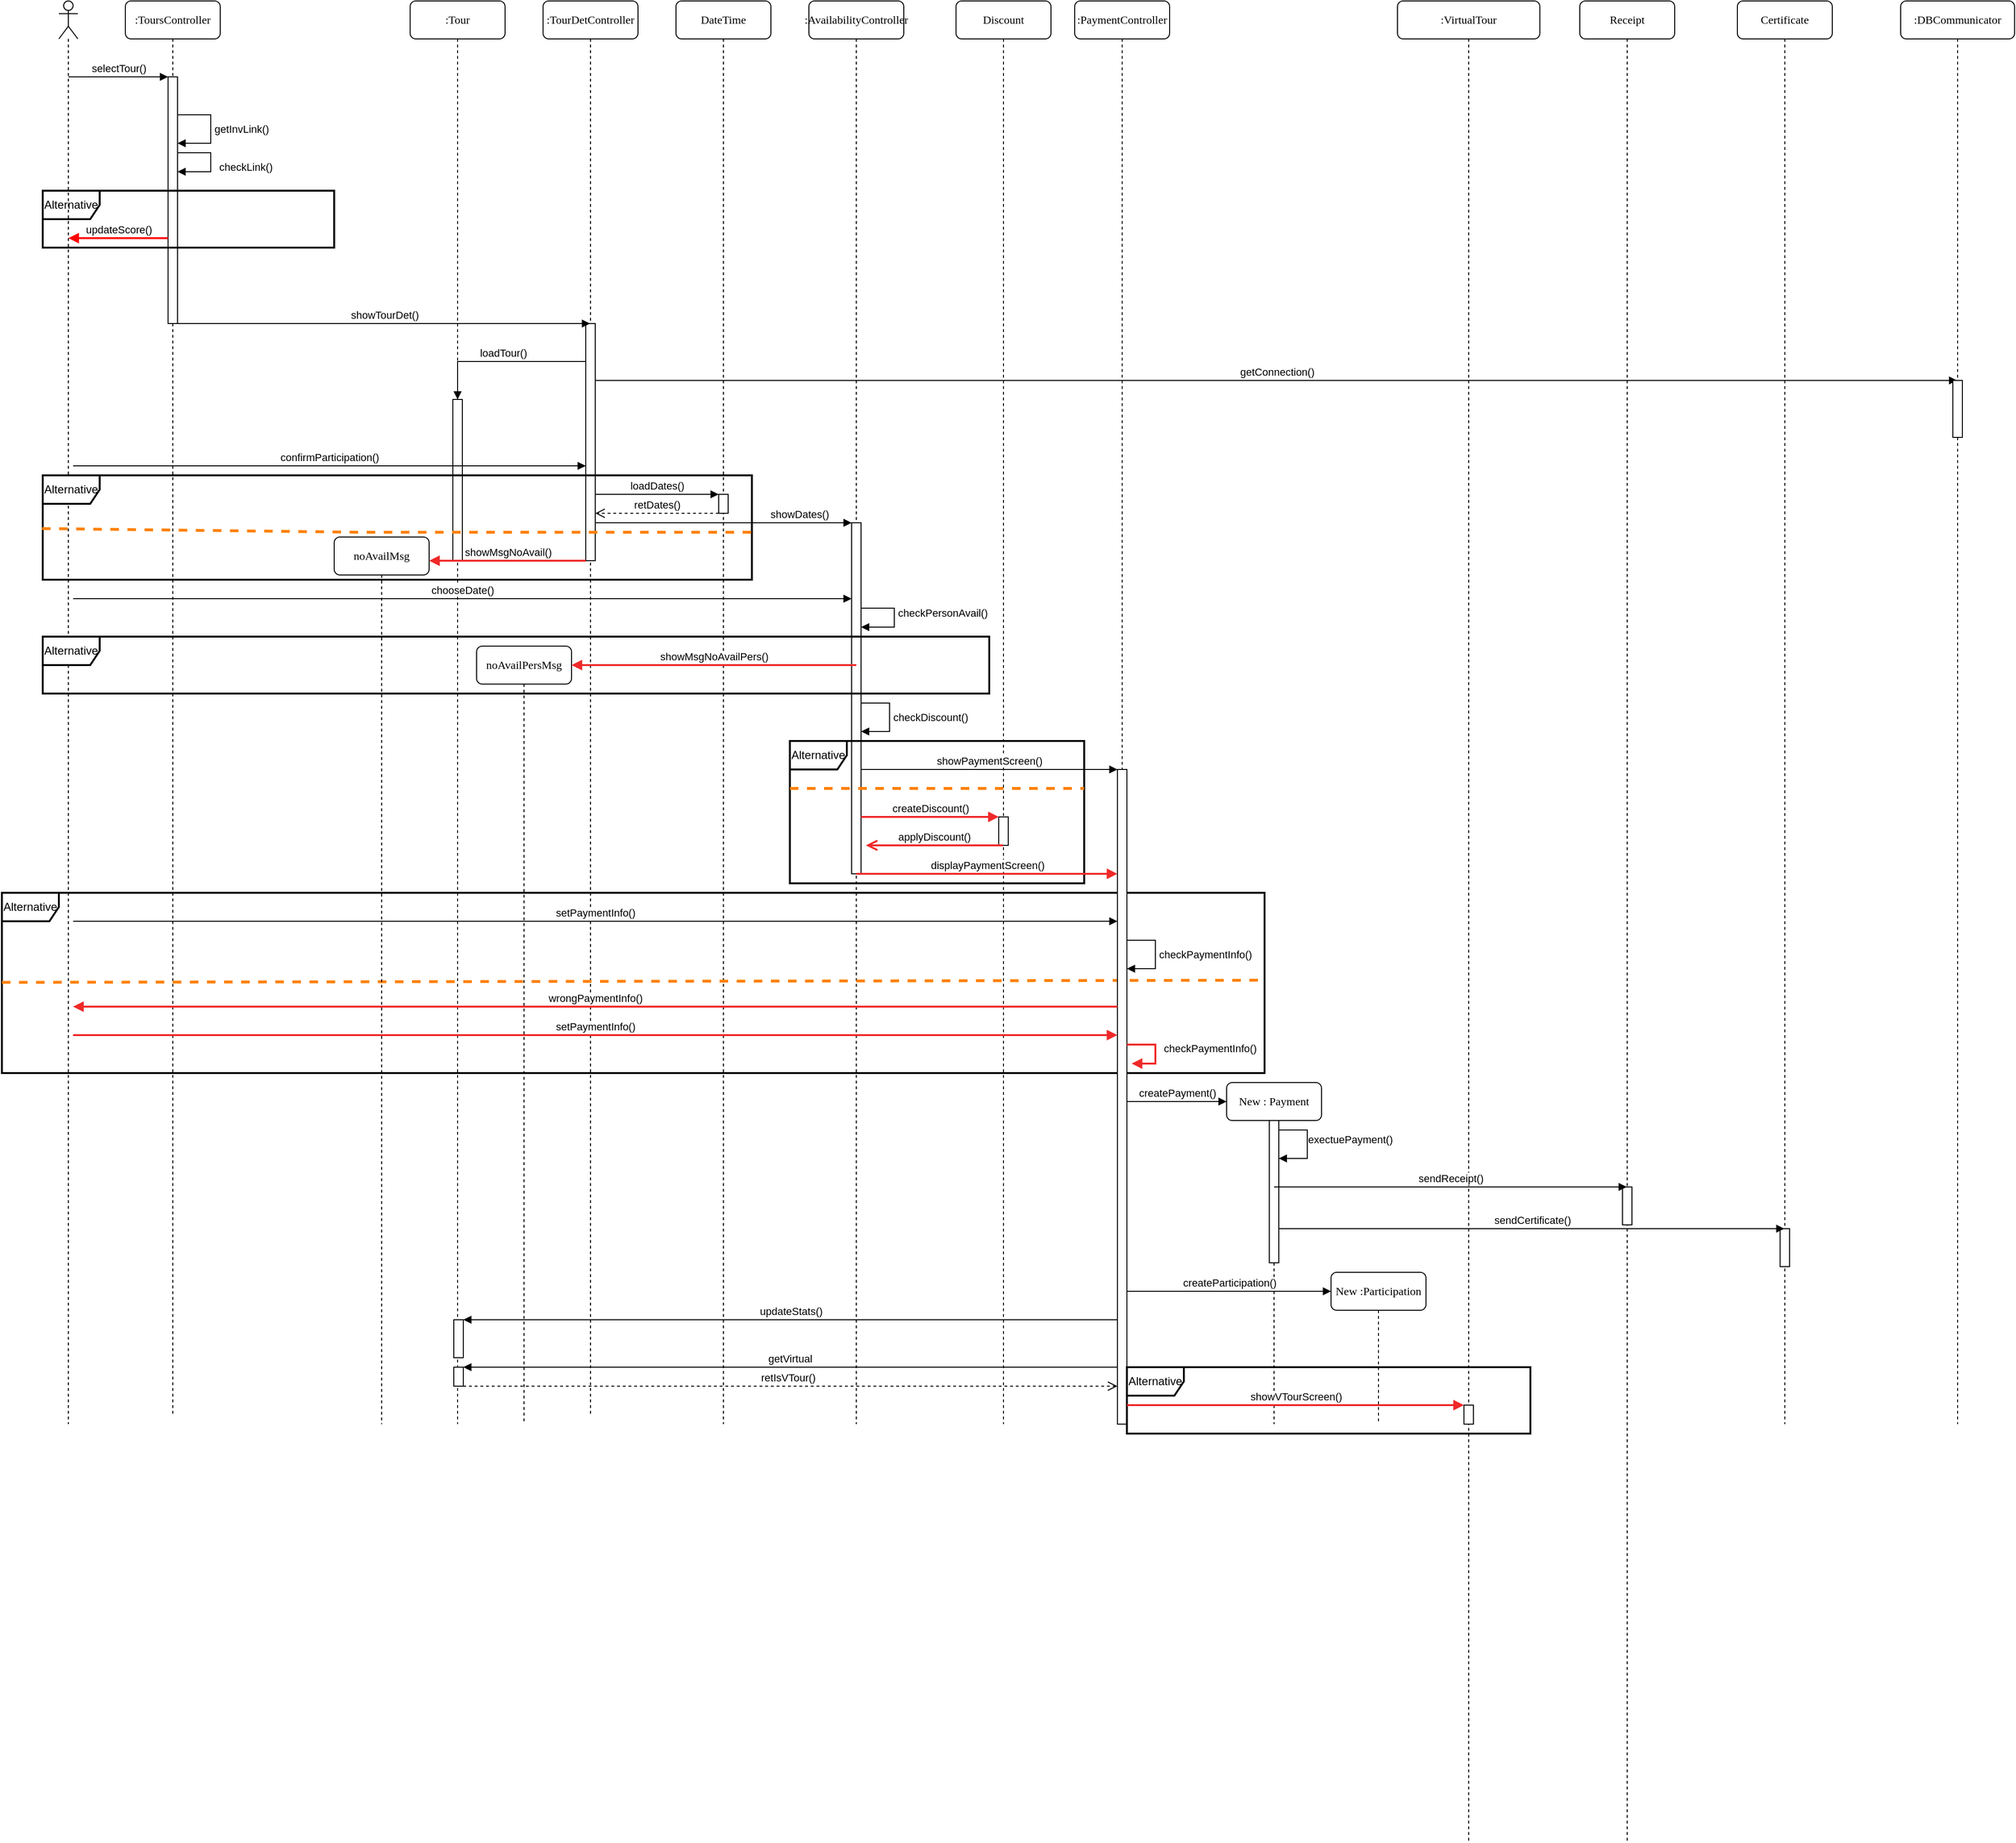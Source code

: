 <mxfile version="21.2.9" type="device">
  <diagram name="Page-1" id="13e1069c-82ec-6db2-03f1-153e76fe0fe0">
    <mxGraphModel dx="2662" dy="818" grid="1" gridSize="10" guides="1" tooltips="1" connect="1" arrows="1" fold="1" page="1" pageScale="1" pageWidth="1100" pageHeight="850" background="none" math="0" shadow="0">
      <root>
        <mxCell id="0" />
        <mxCell id="1" parent="0" />
        <mxCell id="7baba1c4bc27f4b0-3" value=":Tour" style="shape=umlLifeline;perimeter=lifelinePerimeter;whiteSpace=wrap;html=1;container=1;collapsible=0;recursiveResize=0;outlineConnect=0;rounded=1;shadow=0;comic=0;labelBackgroundColor=none;strokeWidth=1;fontFamily=Verdana;fontSize=12;align=center;" parent="1" vertex="1">
          <mxGeometry x="400" y="80" width="100" height="1500" as="geometry" />
        </mxCell>
        <mxCell id="gjY2P6KVHGugal5kEeXi-45" value="" style="html=1;points=[];perimeter=orthogonalPerimeter;outlineConnect=0;targetShapes=umlLifeline;portConstraint=eastwest;newEdgeStyle={&quot;edgeStyle&quot;:&quot;elbowEdgeStyle&quot;,&quot;elbow&quot;:&quot;vertical&quot;,&quot;curved&quot;:0,&quot;rounded&quot;:0};" parent="7baba1c4bc27f4b0-3" vertex="1">
          <mxGeometry x="46" y="1440" width="10" height="20" as="geometry" />
        </mxCell>
        <mxCell id="f9qTfivWvLGAj0jRsnf_-6" value="" style="html=1;points=[];perimeter=orthogonalPerimeter;outlineConnect=0;targetShapes=umlLifeline;portConstraint=eastwest;newEdgeStyle={&quot;edgeStyle&quot;:&quot;elbowEdgeStyle&quot;,&quot;elbow&quot;:&quot;vertical&quot;,&quot;curved&quot;:0,&quot;rounded&quot;:0};" parent="7baba1c4bc27f4b0-3" vertex="1">
          <mxGeometry x="46" y="1390" width="10" height="40" as="geometry" />
        </mxCell>
        <mxCell id="ojwRFyuNE3lNZJnAzytJ-7" value="" style="html=1;points=[];perimeter=orthogonalPerimeter;outlineConnect=0;targetShapes=umlLifeline;portConstraint=eastwest;newEdgeStyle={&quot;edgeStyle&quot;:&quot;elbowEdgeStyle&quot;,&quot;elbow&quot;:&quot;vertical&quot;,&quot;curved&quot;:0,&quot;rounded&quot;:0};" vertex="1" parent="7baba1c4bc27f4b0-3">
          <mxGeometry x="45" y="420" width="10" height="170" as="geometry" />
        </mxCell>
        <mxCell id="7baba1c4bc27f4b0-4" value=":TourDetController" style="shape=umlLifeline;perimeter=lifelinePerimeter;whiteSpace=wrap;html=1;container=1;collapsible=0;recursiveResize=0;outlineConnect=0;rounded=1;shadow=0;comic=0;labelBackgroundColor=none;strokeWidth=1;fontFamily=Verdana;fontSize=12;align=center;" parent="1" vertex="1">
          <mxGeometry x="540" y="80" width="100" height="1490" as="geometry" />
        </mxCell>
        <mxCell id="dj44LJOCPVhBjcXv33t8-47" value="" style="html=1;points=[];perimeter=orthogonalPerimeter;outlineConnect=0;targetShapes=umlLifeline;portConstraint=eastwest;newEdgeStyle={&quot;edgeStyle&quot;:&quot;elbowEdgeStyle&quot;,&quot;elbow&quot;:&quot;vertical&quot;,&quot;curved&quot;:0,&quot;rounded&quot;:0};" parent="7baba1c4bc27f4b0-4" vertex="1">
          <mxGeometry x="45" y="340" width="10" height="250" as="geometry" />
        </mxCell>
        <mxCell id="ojwRFyuNE3lNZJnAzytJ-9" value="getConnection()" style="html=1;verticalAlign=bottom;endArrow=block;edgeStyle=elbowEdgeStyle;elbow=vertical;curved=0;rounded=0;" edge="1" parent="7baba1c4bc27f4b0-4" target="ojwRFyuNE3lNZJnAzytJ-3">
          <mxGeometry width="80" relative="1" as="geometry">
            <mxPoint x="55" y="400" as="sourcePoint" />
            <mxPoint x="135" y="400" as="targetPoint" />
          </mxGeometry>
        </mxCell>
        <mxCell id="7baba1c4bc27f4b0-5" value="DateTime" style="shape=umlLifeline;perimeter=lifelinePerimeter;whiteSpace=wrap;html=1;container=1;collapsible=0;recursiveResize=0;outlineConnect=0;rounded=1;shadow=0;comic=0;labelBackgroundColor=none;strokeWidth=1;fontFamily=Verdana;fontSize=12;align=center;" parent="1" vertex="1">
          <mxGeometry x="680" y="80" width="100" height="1500" as="geometry" />
        </mxCell>
        <mxCell id="dj44LJOCPVhBjcXv33t8-50" value="" style="html=1;points=[];perimeter=orthogonalPerimeter;outlineConnect=0;targetShapes=umlLifeline;portConstraint=eastwest;newEdgeStyle={&quot;edgeStyle&quot;:&quot;elbowEdgeStyle&quot;,&quot;elbow&quot;:&quot;vertical&quot;,&quot;curved&quot;:0,&quot;rounded&quot;:0};" parent="7baba1c4bc27f4b0-5" vertex="1">
          <mxGeometry x="45" y="520" width="10" height="20" as="geometry" />
        </mxCell>
        <mxCell id="7baba1c4bc27f4b0-6" value=":AvailabilityController" style="shape=umlLifeline;perimeter=lifelinePerimeter;whiteSpace=wrap;html=1;container=1;collapsible=0;recursiveResize=0;outlineConnect=0;rounded=1;shadow=0;comic=0;labelBackgroundColor=none;strokeWidth=1;fontFamily=Verdana;fontSize=12;align=center;" parent="1" vertex="1">
          <mxGeometry x="820" y="80" width="100" height="1500" as="geometry" />
        </mxCell>
        <mxCell id="gjY2P6KVHGugal5kEeXi-13" value="" style="html=1;points=[];perimeter=orthogonalPerimeter;outlineConnect=0;targetShapes=umlLifeline;portConstraint=eastwest;newEdgeStyle={&quot;edgeStyle&quot;:&quot;elbowEdgeStyle&quot;,&quot;elbow&quot;:&quot;vertical&quot;,&quot;curved&quot;:0,&quot;rounded&quot;:0};" parent="7baba1c4bc27f4b0-6" vertex="1">
          <mxGeometry x="45" y="550" width="10" height="370" as="geometry" />
        </mxCell>
        <mxCell id="gjY2P6KVHGugal5kEeXi-16" value="checkPersonAvail()" style="html=1;align=left;spacingLeft=2;endArrow=block;rounded=0;edgeStyle=orthogonalEdgeStyle;curved=0;rounded=0;" parent="7baba1c4bc27f4b0-6" target="gjY2P6KVHGugal5kEeXi-13" edge="1">
          <mxGeometry relative="1" as="geometry">
            <mxPoint x="55" y="650" as="sourcePoint" />
            <Array as="points">
              <mxPoint x="55" y="640" />
              <mxPoint x="90" y="640" />
              <mxPoint x="90" y="660" />
            </Array>
            <mxPoint x="60" y="680" as="targetPoint" />
          </mxGeometry>
        </mxCell>
        <mxCell id="gjY2P6KVHGugal5kEeXi-17" value="checkDiscount()" style="html=1;align=left;spacingLeft=2;endArrow=block;rounded=0;edgeStyle=orthogonalEdgeStyle;curved=0;rounded=0;" parent="7baba1c4bc27f4b0-6" edge="1">
          <mxGeometry relative="1" as="geometry">
            <mxPoint x="55" y="740" as="sourcePoint" />
            <Array as="points">
              <mxPoint x="85" y="740" />
              <mxPoint x="85" y="770" />
            </Array>
            <mxPoint x="55" y="770" as="targetPoint" />
          </mxGeometry>
        </mxCell>
        <mxCell id="7baba1c4bc27f4b0-8" value=":ToursController" style="shape=umlLifeline;perimeter=lifelinePerimeter;whiteSpace=wrap;html=1;container=1;collapsible=0;recursiveResize=0;outlineConnect=0;rounded=1;shadow=0;comic=0;labelBackgroundColor=none;strokeWidth=1;fontFamily=Verdana;fontSize=12;align=center;" parent="1" vertex="1">
          <mxGeometry x="100" y="80" width="100" height="1490" as="geometry" />
        </mxCell>
        <mxCell id="dj44LJOCPVhBjcXv33t8-18" value="" style="html=1;points=[];perimeter=orthogonalPerimeter;outlineConnect=0;targetShapes=umlLifeline;portConstraint=eastwest;newEdgeStyle={&quot;edgeStyle&quot;:&quot;elbowEdgeStyle&quot;,&quot;elbow&quot;:&quot;vertical&quot;,&quot;curved&quot;:0,&quot;rounded&quot;:0};" parent="7baba1c4bc27f4b0-8" vertex="1">
          <mxGeometry x="45" y="80" width="10" height="260" as="geometry" />
        </mxCell>
        <mxCell id="dj44LJOCPVhBjcXv33t8-19" value="selectTour()" style="html=1;verticalAlign=bottom;startArrow=none;endArrow=block;startSize=8;edgeStyle=elbowEdgeStyle;elbow=vertical;curved=0;rounded=0;startFill=0;" parent="7baba1c4bc27f4b0-8" target="dj44LJOCPVhBjcXv33t8-18" edge="1">
          <mxGeometry x="0.009" relative="1" as="geometry">
            <mxPoint x="-60" y="80" as="sourcePoint" />
            <mxPoint as="offset" />
          </mxGeometry>
        </mxCell>
        <mxCell id="L-5sYZ1KtUua-0GQNJ8P-19" value="Alternative" style="shape=umlFrame;whiteSpace=wrap;html=1;pointerEvents=0;strokeWidth=2;" parent="7baba1c4bc27f4b0-8" vertex="1">
          <mxGeometry x="-130" y="940" width="1330" height="190" as="geometry" />
        </mxCell>
        <mxCell id="L-5sYZ1KtUua-0GQNJ8P-20" value="" style="endArrow=none;dashed=1;html=1;rounded=0;strokeColor=#ff8000;strokeWidth=3;entryX=1.001;entryY=0.485;entryDx=0;entryDy=0;entryPerimeter=0;" parent="7baba1c4bc27f4b0-8" target="L-5sYZ1KtUua-0GQNJ8P-19" edge="1">
          <mxGeometry width="50" height="50" relative="1" as="geometry">
            <mxPoint x="-130" y="1034.41" as="sourcePoint" />
            <mxPoint x="180" y="1034.41" as="targetPoint" />
            <Array as="points" />
          </mxGeometry>
        </mxCell>
        <mxCell id="f9qTfivWvLGAj0jRsnf_-1" value="getInvLink()" style="html=1;align=left;spacingLeft=2;endArrow=block;rounded=0;edgeStyle=orthogonalEdgeStyle;curved=0;rounded=0;" parent="7baba1c4bc27f4b0-8" source="dj44LJOCPVhBjcXv33t8-18" target="dj44LJOCPVhBjcXv33t8-18" edge="1">
          <mxGeometry relative="1" as="geometry">
            <mxPoint x="60" y="120" as="sourcePoint" />
            <Array as="points">
              <mxPoint x="90" y="120" />
              <mxPoint x="90" y="150" />
            </Array>
            <mxPoint x="60" y="150" as="targetPoint" />
          </mxGeometry>
        </mxCell>
        <mxCell id="dj44LJOCPVhBjcXv33t8-31" value="checkLink()" style="html=1;align=left;spacingLeft=2;endArrow=block;rounded=0;edgeStyle=orthogonalEdgeStyle;curved=0;rounded=0;strokeColor=#000000;strokeWidth=1;" parent="7baba1c4bc27f4b0-8" source="dj44LJOCPVhBjcXv33t8-18" target="dj44LJOCPVhBjcXv33t8-18" edge="1">
          <mxGeometry x="0.111" y="5" relative="1" as="geometry">
            <mxPoint x="195" y="180" as="sourcePoint" />
            <Array as="points">
              <mxPoint x="90" y="160" />
              <mxPoint x="90" y="180" />
            </Array>
            <mxPoint x="200" y="320" as="targetPoint" />
            <mxPoint as="offset" />
          </mxGeometry>
        </mxCell>
        <mxCell id="dj44LJOCPVhBjcXv33t8-35" value="Alternative" style="shape=umlFrame;whiteSpace=wrap;html=1;pointerEvents=0;strokeWidth=2;" parent="7baba1c4bc27f4b0-8" vertex="1">
          <mxGeometry x="-87" y="200" width="307" height="60" as="geometry" />
        </mxCell>
        <mxCell id="dj44LJOCPVhBjcXv33t8-1" value="" style="shape=umlLifeline;perimeter=lifelinePerimeter;whiteSpace=wrap;html=1;container=1;dropTarget=0;collapsible=0;recursiveResize=0;outlineConnect=0;portConstraint=eastwest;newEdgeStyle={&quot;edgeStyle&quot;:&quot;elbowEdgeStyle&quot;,&quot;elbow&quot;:&quot;vertical&quot;,&quot;curved&quot;:0,&quot;rounded&quot;:0};participant=umlActor;" parent="1" vertex="1">
          <mxGeometry x="30" y="80" width="20" height="1500" as="geometry" />
        </mxCell>
        <mxCell id="dj44LJOCPVhBjcXv33t8-10" value=":PaymentController" style="shape=umlLifeline;perimeter=lifelinePerimeter;whiteSpace=wrap;html=1;container=1;collapsible=0;recursiveResize=0;outlineConnect=0;rounded=1;shadow=0;comic=0;labelBackgroundColor=none;strokeWidth=1;fontFamily=Verdana;fontSize=12;align=center;" parent="1" vertex="1">
          <mxGeometry x="1100" y="80" width="100" height="1500" as="geometry" />
        </mxCell>
        <mxCell id="gjY2P6KVHGugal5kEeXi-28" value="Alternative" style="shape=umlFrame;whiteSpace=wrap;html=1;pointerEvents=0;strokeWidth=2;" parent="dj44LJOCPVhBjcXv33t8-10" vertex="1">
          <mxGeometry x="-300" y="780" width="310" height="150" as="geometry" />
        </mxCell>
        <mxCell id="gjY2P6KVHGugal5kEeXi-29" value="" style="endArrow=none;dashed=1;html=1;rounded=0;strokeColor=#ff8000;strokeWidth=3;" parent="dj44LJOCPVhBjcXv33t8-10" edge="1">
          <mxGeometry width="50" height="50" relative="1" as="geometry">
            <mxPoint x="-300" y="830" as="sourcePoint" />
            <mxPoint x="10" y="830" as="targetPoint" />
            <Array as="points" />
          </mxGeometry>
        </mxCell>
        <mxCell id="gjY2P6KVHGugal5kEeXi-30" value="" style="html=1;points=[];perimeter=orthogonalPerimeter;outlineConnect=0;targetShapes=umlLifeline;portConstraint=eastwest;newEdgeStyle={&quot;edgeStyle&quot;:&quot;elbowEdgeStyle&quot;,&quot;elbow&quot;:&quot;vertical&quot;,&quot;curved&quot;:0,&quot;rounded&quot;:0};" parent="dj44LJOCPVhBjcXv33t8-10" vertex="1">
          <mxGeometry x="45" y="810" width="10" height="690" as="geometry" />
        </mxCell>
        <mxCell id="gjY2P6KVHGugal5kEeXi-32" value="checkPaymentInfo()" style="html=1;align=left;spacingLeft=2;endArrow=block;rounded=0;edgeStyle=orthogonalEdgeStyle;curved=0;rounded=0;" parent="dj44LJOCPVhBjcXv33t8-10" edge="1">
          <mxGeometry relative="1" as="geometry">
            <mxPoint x="55" y="990" as="sourcePoint" />
            <Array as="points">
              <mxPoint x="85" y="990" />
              <mxPoint x="85" y="1020" />
            </Array>
            <mxPoint x="55" y="1020" as="targetPoint" />
          </mxGeometry>
        </mxCell>
        <mxCell id="gjY2P6KVHGugal5kEeXi-34" value="createPayment()" style="html=1;verticalAlign=bottom;endArrow=block;edgeStyle=elbowEdgeStyle;elbow=vertical;curved=0;rounded=0;" parent="dj44LJOCPVhBjcXv33t8-10" source="gjY2P6KVHGugal5kEeXi-30" edge="1">
          <mxGeometry width="80" relative="1" as="geometry">
            <mxPoint x="60" y="1160" as="sourcePoint" />
            <mxPoint x="160" y="1160" as="targetPoint" />
          </mxGeometry>
        </mxCell>
        <mxCell id="7baba1c4bc27f4b0-7" value="Discount" style="shape=umlLifeline;perimeter=lifelinePerimeter;whiteSpace=wrap;html=1;container=1;collapsible=0;recursiveResize=0;outlineConnect=0;rounded=1;shadow=0;comic=0;labelBackgroundColor=none;strokeWidth=1;fontFamily=Verdana;fontSize=12;align=center;" parent="dj44LJOCPVhBjcXv33t8-10" vertex="1">
          <mxGeometry x="-125" width="100" height="1500" as="geometry" />
        </mxCell>
        <mxCell id="gjY2P6KVHGugal5kEeXi-35" value="" style="html=1;points=[];perimeter=orthogonalPerimeter;outlineConnect=0;targetShapes=umlLifeline;portConstraint=eastwest;newEdgeStyle={&quot;edgeStyle&quot;:&quot;elbowEdgeStyle&quot;,&quot;elbow&quot;:&quot;vertical&quot;,&quot;curved&quot;:0,&quot;rounded&quot;:0};" parent="7baba1c4bc27f4b0-7" vertex="1">
          <mxGeometry x="45" y="860" width="10" height="30" as="geometry" />
        </mxCell>
        <mxCell id="L-5sYZ1KtUua-0GQNJ8P-16" value="Alternative" style="shape=umlFrame;whiteSpace=wrap;html=1;pointerEvents=0;strokeWidth=2;" parent="dj44LJOCPVhBjcXv33t8-10" vertex="1">
          <mxGeometry x="55" y="1440" width="425" height="70" as="geometry" />
        </mxCell>
        <mxCell id="L-5sYZ1KtUua-0GQNJ8P-23" value="checkPaymentInfo()" style="html=1;align=left;spacingLeft=2;endArrow=block;rounded=0;edgeStyle=orthogonalEdgeStyle;curved=0;rounded=0;strokeWidth=2;strokeColor=#ef2929;" parent="dj44LJOCPVhBjcXv33t8-10" edge="1">
          <mxGeometry x="-0.11" y="5" relative="1" as="geometry">
            <mxPoint x="55" y="1100" as="sourcePoint" />
            <Array as="points">
              <mxPoint x="85" y="1100" />
              <mxPoint x="85" y="1120" />
            </Array>
            <mxPoint x="60" y="1120" as="targetPoint" />
            <mxPoint as="offset" />
          </mxGeometry>
        </mxCell>
        <mxCell id="dj44LJOCPVhBjcXv33t8-11" value="New : Payment" style="shape=umlLifeline;perimeter=lifelinePerimeter;whiteSpace=wrap;html=1;container=1;collapsible=0;recursiveResize=0;outlineConnect=0;rounded=1;shadow=0;comic=0;labelBackgroundColor=none;strokeWidth=1;fontFamily=Verdana;fontSize=12;align=center;" parent="1" vertex="1">
          <mxGeometry x="1260" y="1220" width="100" height="360" as="geometry" />
        </mxCell>
        <mxCell id="ojwRFyuNE3lNZJnAzytJ-1" value="" style="html=1;points=[];perimeter=orthogonalPerimeter;outlineConnect=0;targetShapes=umlLifeline;portConstraint=eastwest;newEdgeStyle={&quot;edgeStyle&quot;:&quot;elbowEdgeStyle&quot;,&quot;elbow&quot;:&quot;vertical&quot;,&quot;curved&quot;:0,&quot;rounded&quot;:0};" vertex="1" parent="dj44LJOCPVhBjcXv33t8-11">
          <mxGeometry x="45" y="40" width="10" height="150" as="geometry" />
        </mxCell>
        <mxCell id="gjY2P6KVHGugal5kEeXi-38" value="" style="html=1;align=left;spacingLeft=2;endArrow=block;rounded=0;edgeStyle=orthogonalEdgeStyle;curved=0;rounded=0;" parent="dj44LJOCPVhBjcXv33t8-11" edge="1">
          <mxGeometry relative="1" as="geometry">
            <mxPoint x="55" y="50" as="sourcePoint" />
            <Array as="points">
              <mxPoint x="85" y="50" />
              <mxPoint x="85" y="80" />
            </Array>
            <mxPoint x="55" y="80" as="targetPoint" />
          </mxGeometry>
        </mxCell>
        <mxCell id="gjY2P6KVHGugal5kEeXi-39" value="exectuePayment()" style="edgeLabel;html=1;align=center;verticalAlign=middle;resizable=0;points=[];" parent="gjY2P6KVHGugal5kEeXi-38" vertex="1" connectable="0">
          <mxGeometry x="-0.267" relative="1" as="geometry">
            <mxPoint x="45" y="7" as="offset" />
          </mxGeometry>
        </mxCell>
        <mxCell id="dj44LJOCPVhBjcXv33t8-12" value="New :Participation" style="shape=umlLifeline;perimeter=lifelinePerimeter;whiteSpace=wrap;html=1;container=1;collapsible=0;recursiveResize=0;outlineConnect=0;rounded=1;shadow=0;comic=0;labelBackgroundColor=none;strokeWidth=1;fontFamily=Verdana;fontSize=12;align=center;" parent="1" vertex="1">
          <mxGeometry x="1370" y="1420" width="100" height="160" as="geometry" />
        </mxCell>
        <mxCell id="dj44LJOCPVhBjcXv33t8-16" value=":VirtualTour" style="shape=umlLifeline;perimeter=lifelinePerimeter;whiteSpace=wrap;html=1;container=1;collapsible=0;recursiveResize=0;outlineConnect=0;rounded=1;shadow=0;comic=0;labelBackgroundColor=none;strokeWidth=1;fontFamily=Verdana;fontSize=12;align=center;" parent="1" vertex="1">
          <mxGeometry x="1440" y="80" width="150" height="1940" as="geometry" />
        </mxCell>
        <mxCell id="gjY2P6KVHGugal5kEeXi-49" value="" style="html=1;points=[];perimeter=orthogonalPerimeter;outlineConnect=0;targetShapes=umlLifeline;portConstraint=eastwest;newEdgeStyle={&quot;edgeStyle&quot;:&quot;elbowEdgeStyle&quot;,&quot;elbow&quot;:&quot;vertical&quot;,&quot;curved&quot;:0,&quot;rounded&quot;:0};" parent="dj44LJOCPVhBjcXv33t8-16" vertex="1">
          <mxGeometry x="70" y="1480" width="10" height="20" as="geometry" />
        </mxCell>
        <mxCell id="L-5sYZ1KtUua-0GQNJ8P-12" value="Receipt" style="shape=umlLifeline;perimeter=lifelinePerimeter;whiteSpace=wrap;html=1;container=1;collapsible=0;recursiveResize=0;outlineConnect=0;rounded=1;shadow=0;comic=0;labelBackgroundColor=none;strokeWidth=1;fontFamily=Verdana;fontSize=12;align=center;" parent="dj44LJOCPVhBjcXv33t8-16" vertex="1">
          <mxGeometry x="192" width="100" height="1940" as="geometry" />
        </mxCell>
        <mxCell id="b5bx0ROq-pfaFTyleBUe-2" value="" style="html=1;points=[];perimeter=orthogonalPerimeter;outlineConnect=0;targetShapes=umlLifeline;portConstraint=eastwest;newEdgeStyle={&quot;edgeStyle&quot;:&quot;elbowEdgeStyle&quot;,&quot;elbow&quot;:&quot;vertical&quot;,&quot;curved&quot;:0,&quot;rounded&quot;:0};" parent="L-5sYZ1KtUua-0GQNJ8P-12" vertex="1">
          <mxGeometry x="45" y="1250" width="10" height="40" as="geometry" />
        </mxCell>
        <mxCell id="dj44LJOCPVhBjcXv33t8-44" value="updateScore()" style="html=1;verticalAlign=bottom;endArrow=none;edgeStyle=elbowEdgeStyle;elbow=vertical;curved=0;rounded=0;startArrow=block;startFill=1;endFill=0;strokeWidth=2;strokeColor=#ff0000;" parent="1" source="dj44LJOCPVhBjcXv33t8-1" target="dj44LJOCPVhBjcXv33t8-18" edge="1">
          <mxGeometry width="80" relative="1" as="geometry">
            <mxPoint x="45" y="415" as="sourcePoint" />
            <mxPoint x="255" y="425" as="targetPoint" />
            <Array as="points">
              <mxPoint x="140" y="330" />
            </Array>
          </mxGeometry>
        </mxCell>
        <mxCell id="dj44LJOCPVhBjcXv33t8-49" value="confirmParticipation()" style="html=1;verticalAlign=bottom;endArrow=block;edgeStyle=elbowEdgeStyle;elbow=vertical;curved=0;rounded=0;" parent="1" target="dj44LJOCPVhBjcXv33t8-47" edge="1">
          <mxGeometry width="80" relative="1" as="geometry">
            <mxPoint x="45.0" y="570" as="sourcePoint" />
            <mxPoint x="580" y="580" as="targetPoint" />
            <Array as="points">
              <mxPoint x="490" y="570" />
              <mxPoint x="410" y="590" />
            </Array>
          </mxGeometry>
        </mxCell>
        <mxCell id="gjY2P6KVHGugal5kEeXi-5" value="Alternative" style="shape=umlFrame;whiteSpace=wrap;html=1;pointerEvents=0;strokeWidth=2;" parent="1" vertex="1">
          <mxGeometry x="13" y="580" width="747" height="110" as="geometry" />
        </mxCell>
        <mxCell id="gjY2P6KVHGugal5kEeXi-6" value="" style="endArrow=none;dashed=1;html=1;rounded=0;strokeColor=#ff8000;strokeWidth=3;exitX=-0.001;exitY=0.51;exitDx=0;exitDy=0;exitPerimeter=0;entryX=1;entryY=0.545;entryDx=0;entryDy=0;entryPerimeter=0;" parent="1" source="gjY2P6KVHGugal5kEeXi-5" target="gjY2P6KVHGugal5kEeXi-5" edge="1">
          <mxGeometry width="50" height="50" relative="1" as="geometry">
            <mxPoint x="20" y="640" as="sourcePoint" />
            <mxPoint x="760" y="640" as="targetPoint" />
            <Array as="points">
              <mxPoint x="350" y="640" />
            </Array>
          </mxGeometry>
        </mxCell>
        <mxCell id="gjY2P6KVHGugal5kEeXi-9" value="retDates()" style="html=1;verticalAlign=bottom;endArrow=open;dashed=1;endSize=8;edgeStyle=elbowEdgeStyle;elbow=vertical;curved=0;rounded=0;" parent="1" source="dj44LJOCPVhBjcXv33t8-50" target="dj44LJOCPVhBjcXv33t8-47" edge="1">
          <mxGeometry relative="1" as="geometry">
            <mxPoint x="700" y="620" as="sourcePoint" />
            <mxPoint x="620" y="620" as="targetPoint" />
            <Array as="points">
              <mxPoint x="690" y="620" />
              <mxPoint x="700" y="650" />
              <mxPoint x="630" y="620" />
              <mxPoint x="690" y="610" />
              <mxPoint x="690" y="620" />
            </Array>
          </mxGeometry>
        </mxCell>
        <mxCell id="gjY2P6KVHGugal5kEeXi-10" value="loadDates()" style="html=1;verticalAlign=bottom;endArrow=block;edgeStyle=elbowEdgeStyle;elbow=vertical;curved=0;rounded=0;" parent="1" source="dj44LJOCPVhBjcXv33t8-47" target="dj44LJOCPVhBjcXv33t8-50" edge="1">
          <mxGeometry width="80" relative="1" as="geometry">
            <mxPoint x="620" y="590" as="sourcePoint" />
            <mxPoint x="700" y="590" as="targetPoint" />
            <Array as="points">
              <mxPoint x="700" y="600" />
              <mxPoint x="630" y="590" />
            </Array>
          </mxGeometry>
        </mxCell>
        <mxCell id="gjY2P6KVHGugal5kEeXi-12" value="showDates()" style="html=1;verticalAlign=bottom;endArrow=block;edgeStyle=elbowEdgeStyle;elbow=vertical;curved=0;rounded=0;" parent="1" source="dj44LJOCPVhBjcXv33t8-47" target="gjY2P6KVHGugal5kEeXi-13" edge="1">
          <mxGeometry x="0.593" width="80" relative="1" as="geometry">
            <mxPoint x="780" y="630" as="sourcePoint" />
            <mxPoint x="860" y="630" as="targetPoint" />
            <Array as="points">
              <mxPoint x="830" y="630" />
            </Array>
            <mxPoint as="offset" />
          </mxGeometry>
        </mxCell>
        <mxCell id="gjY2P6KVHGugal5kEeXi-14" value="chooseDate()" style="html=1;verticalAlign=bottom;endArrow=block;edgeStyle=elbowEdgeStyle;elbow=vertical;curved=0;rounded=0;" parent="1" target="gjY2P6KVHGugal5kEeXi-13" edge="1">
          <mxGeometry width="80" relative="1" as="geometry">
            <mxPoint x="45.0" y="710" as="sourcePoint" />
            <mxPoint x="140" y="710" as="targetPoint" />
            <Array as="points">
              <mxPoint x="820" y="710" />
            </Array>
          </mxGeometry>
        </mxCell>
        <mxCell id="gjY2P6KVHGugal5kEeXi-19" value="Alternative" style="shape=umlFrame;whiteSpace=wrap;html=1;pointerEvents=0;strokeWidth=2;" parent="1" vertex="1">
          <mxGeometry x="13" y="750" width="997" height="60" as="geometry" />
        </mxCell>
        <mxCell id="gjY2P6KVHGugal5kEeXi-21" value="showPaymentScreen()" style="html=1;verticalAlign=bottom;endArrow=block;edgeStyle=elbowEdgeStyle;elbow=vertical;curved=0;rounded=0;" parent="1" source="gjY2P6KVHGugal5kEeXi-13" target="gjY2P6KVHGugal5kEeXi-30" edge="1">
          <mxGeometry width="80" relative="1" as="geometry">
            <mxPoint x="920" y="890" as="sourcePoint" />
            <mxPoint x="1140" y="890" as="targetPoint" />
            <Array as="points">
              <mxPoint x="1040" y="890" />
              <mxPoint x="960" y="880" />
            </Array>
          </mxGeometry>
        </mxCell>
        <mxCell id="gjY2P6KVHGugal5kEeXi-26" value="applyDiscount()" style="html=1;verticalAlign=bottom;endArrow=open;endSize=8;edgeStyle=elbowEdgeStyle;elbow=vertical;curved=0;rounded=0;strokeColor=#ef2929;strokeWidth=2;" parent="1" source="7baba1c4bc27f4b0-7" edge="1">
          <mxGeometry relative="1" as="geometry">
            <mxPoint x="1005" y="980" as="sourcePoint" />
            <mxPoint x="880" y="970" as="targetPoint" />
            <Array as="points">
              <mxPoint x="1000" y="970" />
              <mxPoint x="990" y="980" />
              <mxPoint x="970" y="970" />
            </Array>
          </mxGeometry>
        </mxCell>
        <mxCell id="gjY2P6KVHGugal5kEeXi-27" value="displayPaymentScreen()" style="html=1;verticalAlign=bottom;endArrow=block;edgeStyle=elbowEdgeStyle;elbow=vertical;curved=0;rounded=0;strokeWidth=2;strokeColor=#ef2929;" parent="1" target="gjY2P6KVHGugal5kEeXi-30" edge="1">
          <mxGeometry width="80" relative="1" as="geometry">
            <mxPoint x="870" y="1000" as="sourcePoint" />
            <mxPoint x="1130" y="1000" as="targetPoint" />
            <Array as="points">
              <mxPoint x="965" y="1000" />
            </Array>
          </mxGeometry>
        </mxCell>
        <mxCell id="gjY2P6KVHGugal5kEeXi-31" value="setPaymentInfo()" style="html=1;verticalAlign=bottom;endArrow=block;edgeStyle=elbowEdgeStyle;elbow=vertical;curved=0;rounded=0;" parent="1" target="gjY2P6KVHGugal5kEeXi-30" edge="1">
          <mxGeometry width="80" relative="1" as="geometry">
            <mxPoint x="45.0" y="1050" as="sourcePoint" />
            <mxPoint x="130" y="1030" as="targetPoint" />
            <Array as="points">
              <mxPoint x="700" y="1050" />
              <mxPoint x="88" y="1030" />
            </Array>
          </mxGeometry>
        </mxCell>
        <mxCell id="gjY2P6KVHGugal5kEeXi-24" value="createDiscount()" style="html=1;verticalAlign=bottom;endArrow=block;edgeStyle=elbowEdgeStyle;elbow=vertical;curved=0;rounded=0;strokeColor=#ef2929;strokeWidth=2;" parent="1" source="gjY2P6KVHGugal5kEeXi-13" edge="1" target="gjY2P6KVHGugal5kEeXi-35">
          <mxGeometry width="80" relative="1" as="geometry">
            <mxPoint x="880" y="900" as="sourcePoint" />
            <mxPoint x="1000" y="940" as="targetPoint" />
            <Array as="points">
              <mxPoint x="960" y="940" />
              <mxPoint x="990" y="930" />
              <mxPoint x="920" y="920" />
              <mxPoint x="990" y="900" />
            </Array>
          </mxGeometry>
        </mxCell>
        <mxCell id="gjY2P6KVHGugal5kEeXi-42" value="createParticipation()" style="html=1;verticalAlign=bottom;endArrow=block;edgeStyle=elbowEdgeStyle;elbow=vertical;curved=0;rounded=0;" parent="1" source="gjY2P6KVHGugal5kEeXi-30" edge="1">
          <mxGeometry width="80" relative="1" as="geometry">
            <mxPoint x="1190" y="1440" as="sourcePoint" />
            <mxPoint x="1370" y="1440" as="targetPoint" />
            <Array as="points">
              <mxPoint x="1310" y="1440" />
              <mxPoint x="1330" y="1450" />
              <mxPoint x="1360" y="1440" />
            </Array>
          </mxGeometry>
        </mxCell>
        <mxCell id="gjY2P6KVHGugal5kEeXi-44" value="getVirtual" style="html=1;verticalAlign=bottom;endArrow=block;edgeStyle=elbowEdgeStyle;elbow=vertical;curved=0;rounded=0;" parent="1" source="gjY2P6KVHGugal5kEeXi-30" target="gjY2P6KVHGugal5kEeXi-45" edge="1">
          <mxGeometry x="0.002" width="80" relative="1" as="geometry">
            <mxPoint x="930" y="1520" as="sourcePoint" />
            <mxPoint x="510" y="1520" as="targetPoint" />
            <Array as="points">
              <mxPoint x="530" y="1520" />
            </Array>
            <mxPoint as="offset" />
          </mxGeometry>
        </mxCell>
        <mxCell id="gjY2P6KVHGugal5kEeXi-47" value="retIsVTour()" style="html=1;verticalAlign=bottom;endArrow=open;dashed=1;endSize=8;edgeStyle=elbowEdgeStyle;elbow=vertical;curved=0;rounded=0;" parent="1" source="7baba1c4bc27f4b0-3" target="gjY2P6KVHGugal5kEeXi-30" edge="1">
          <mxGeometry relative="1" as="geometry">
            <mxPoint x="1010" y="1540" as="sourcePoint" />
            <mxPoint x="1140" y="1550" as="targetPoint" />
            <Array as="points">
              <mxPoint x="1020" y="1540" />
              <mxPoint x="680" y="1550" />
              <mxPoint x="540" y="1560" />
            </Array>
          </mxGeometry>
        </mxCell>
        <mxCell id="gjY2P6KVHGugal5kEeXi-48" value="showVTourScreen()" style="html=1;verticalAlign=bottom;endArrow=block;edgeStyle=elbowEdgeStyle;elbow=vertical;curved=0;rounded=0;strokeColor=#ef2929;strokeWidth=2;" parent="1" source="gjY2P6KVHGugal5kEeXi-30" target="gjY2P6KVHGugal5kEeXi-49" edge="1">
          <mxGeometry width="80" relative="1" as="geometry">
            <mxPoint x="1160" y="1560" as="sourcePoint" />
            <mxPoint x="1510" y="1570" as="targetPoint" />
            <Array as="points">
              <mxPoint x="1440" y="1560" />
            </Array>
          </mxGeometry>
        </mxCell>
        <mxCell id="L-5sYZ1KtUua-0GQNJ8P-5" value="noAvailMsg" style="shape=umlLifeline;perimeter=lifelinePerimeter;whiteSpace=wrap;html=1;container=1;collapsible=0;recursiveResize=0;outlineConnect=0;rounded=1;shadow=0;comic=0;labelBackgroundColor=none;strokeWidth=1;fontFamily=Verdana;fontSize=12;align=center;" parent="1" vertex="1">
          <mxGeometry x="320" y="645" width="100" height="935" as="geometry" />
        </mxCell>
        <mxCell id="L-5sYZ1KtUua-0GQNJ8P-9" value="showMsgNoAvail()" style="html=1;verticalAlign=bottom;endArrow=none;edgeStyle=elbowEdgeStyle;elbow=vertical;curved=0;rounded=0;startArrow=block;startFill=1;endFill=0;strokeColor=#ef2929;strokeWidth=2;" parent="1" target="dj44LJOCPVhBjcXv33t8-47" edge="1">
          <mxGeometry width="80" relative="1" as="geometry">
            <mxPoint x="420" y="670" as="sourcePoint" />
            <mxPoint x="500" y="670" as="targetPoint" />
          </mxGeometry>
        </mxCell>
        <mxCell id="L-5sYZ1KtUua-0GQNJ8P-10" value="noAvailPersMsg" style="shape=umlLifeline;perimeter=lifelinePerimeter;whiteSpace=wrap;html=1;container=1;collapsible=0;recursiveResize=0;outlineConnect=0;rounded=1;shadow=0;comic=0;labelBackgroundColor=none;strokeWidth=1;fontFamily=Verdana;fontSize=12;align=center;" parent="1" vertex="1">
          <mxGeometry x="470" y="760" width="100" height="820" as="geometry" />
        </mxCell>
        <mxCell id="L-5sYZ1KtUua-0GQNJ8P-11" value="showMsgNoAvailPers()" style="html=1;verticalAlign=bottom;endArrow=none;edgeStyle=elbowEdgeStyle;elbow=vertical;curved=0;rounded=0;entryX=0.5;entryY=0.405;entryDx=0;entryDy=0;entryPerimeter=0;startArrow=block;startFill=1;endFill=0;strokeColor=#ef2929;strokeWidth=2;" parent="1" target="gjY2P6KVHGugal5kEeXi-13" edge="1">
          <mxGeometry width="80" relative="1" as="geometry">
            <mxPoint x="570" y="780" as="sourcePoint" />
            <mxPoint x="650" y="780" as="targetPoint" />
          </mxGeometry>
        </mxCell>
        <mxCell id="L-5sYZ1KtUua-0GQNJ8P-14" value="Certificate" style="shape=umlLifeline;perimeter=lifelinePerimeter;whiteSpace=wrap;html=1;container=1;collapsible=0;recursiveResize=0;outlineConnect=0;rounded=1;shadow=0;comic=0;labelBackgroundColor=none;strokeWidth=1;fontFamily=Verdana;fontSize=12;align=center;" parent="1" vertex="1">
          <mxGeometry x="1798" y="80" width="100" height="1500" as="geometry" />
        </mxCell>
        <mxCell id="b5bx0ROq-pfaFTyleBUe-3" value="" style="html=1;points=[];perimeter=orthogonalPerimeter;outlineConnect=0;targetShapes=umlLifeline;portConstraint=eastwest;newEdgeStyle={&quot;edgeStyle&quot;:&quot;elbowEdgeStyle&quot;,&quot;elbow&quot;:&quot;vertical&quot;,&quot;curved&quot;:0,&quot;rounded&quot;:0};" parent="L-5sYZ1KtUua-0GQNJ8P-14" vertex="1">
          <mxGeometry x="45" y="1294" width="10" height="40" as="geometry" />
        </mxCell>
        <mxCell id="L-5sYZ1KtUua-0GQNJ8P-21" value="wrongPaymentInfo()" style="html=1;verticalAlign=bottom;endArrow=block;edgeStyle=elbowEdgeStyle;elbow=vertical;curved=0;rounded=0;strokeWidth=2;strokeColor=#ef2929;" parent="1" source="gjY2P6KVHGugal5kEeXi-30" edge="1">
          <mxGeometry width="80" relative="1" as="geometry">
            <mxPoint x="890" y="1140" as="sourcePoint" />
            <mxPoint x="45.0" y="1140" as="targetPoint" />
            <Array as="points">
              <mxPoint x="700" y="1140" />
            </Array>
          </mxGeometry>
        </mxCell>
        <mxCell id="L-5sYZ1KtUua-0GQNJ8P-22" value="setPaymentInfo()" style="html=1;verticalAlign=bottom;endArrow=block;edgeStyle=elbowEdgeStyle;elbow=vertical;curved=0;rounded=0;strokeColor=#ef2929;strokeWidth=2;" parent="1" target="gjY2P6KVHGugal5kEeXi-30" edge="1">
          <mxGeometry width="80" relative="1" as="geometry">
            <mxPoint x="45.0" y="1170" as="sourcePoint" />
            <mxPoint x="1150" y="1160" as="targetPoint" />
            <Array as="points">
              <mxPoint x="630" y="1170" />
              <mxPoint x="705" y="1160" />
              <mxPoint x="93" y="1140" />
            </Array>
          </mxGeometry>
        </mxCell>
        <mxCell id="f9qTfivWvLGAj0jRsnf_-5" value="updateStats()" style="html=1;verticalAlign=bottom;endArrow=block;edgeStyle=elbowEdgeStyle;elbow=vertical;curved=0;rounded=0;" parent="1" source="gjY2P6KVHGugal5kEeXi-30" target="f9qTfivWvLGAj0jRsnf_-6" edge="1">
          <mxGeometry x="-0.001" width="80" relative="1" as="geometry">
            <mxPoint x="940" y="1440" as="sourcePoint" />
            <mxPoint x="1020" y="1440" as="targetPoint" />
            <Array as="points">
              <mxPoint x="1110" y="1470" />
            </Array>
            <mxPoint as="offset" />
          </mxGeometry>
        </mxCell>
        <mxCell id="L-5sYZ1KtUua-0GQNJ8P-13" value="sendReceipt()" style="html=1;verticalAlign=bottom;endArrow=block;edgeStyle=elbowEdgeStyle;elbow=vertical;curved=0;rounded=0;startArrow=none;startFill=0;endFill=1;exitX=0.5;exitY=0.467;exitDx=0;exitDy=0;exitPerimeter=0;" parent="1" source="ojwRFyuNE3lNZJnAzytJ-1" target="L-5sYZ1KtUua-0GQNJ8P-12" edge="1">
          <mxGeometry width="80" relative="1" as="geometry">
            <mxPoint x="1320" y="1330" as="sourcePoint" />
            <mxPoint x="1660" y="1335" as="targetPoint" />
            <Array as="points">
              <mxPoint x="1470" y="1330" />
              <mxPoint x="1310" y="1320" />
              <mxPoint x="1410" y="1360" />
              <mxPoint x="1480" y="1360" />
            </Array>
          </mxGeometry>
        </mxCell>
        <mxCell id="b5bx0ROq-pfaFTyleBUe-1" value="sendCertificate()" style="html=1;verticalAlign=bottom;endArrow=block;edgeStyle=elbowEdgeStyle;elbow=vertical;curved=0;rounded=0;startArrow=none;startFill=0;endFill=1;" parent="1" target="L-5sYZ1KtUua-0GQNJ8P-14" edge="1" source="ojwRFyuNE3lNZJnAzytJ-1">
          <mxGeometry width="80" relative="1" as="geometry">
            <mxPoint x="1350" y="1374" as="sourcePoint" />
            <mxPoint x="1682" y="1374" as="targetPoint" />
            <Array as="points">
              <mxPoint x="1660" y="1374" />
              <mxPoint x="1370" y="1404" />
              <mxPoint x="1440" y="1404" />
            </Array>
          </mxGeometry>
        </mxCell>
        <mxCell id="ojwRFyuNE3lNZJnAzytJ-3" value=":DBCommunicator" style="shape=umlLifeline;perimeter=lifelinePerimeter;whiteSpace=wrap;html=1;container=1;collapsible=0;recursiveResize=0;outlineConnect=0;rounded=1;shadow=0;comic=0;labelBackgroundColor=none;strokeWidth=1;fontFamily=Verdana;fontSize=12;align=center;" vertex="1" parent="1">
          <mxGeometry x="1970" y="80" width="120" height="1500" as="geometry" />
        </mxCell>
        <mxCell id="ojwRFyuNE3lNZJnAzytJ-10" value="" style="html=1;points=[];perimeter=orthogonalPerimeter;outlineConnect=0;targetShapes=umlLifeline;portConstraint=eastwest;newEdgeStyle={&quot;edgeStyle&quot;:&quot;elbowEdgeStyle&quot;,&quot;elbow&quot;:&quot;vertical&quot;,&quot;curved&quot;:0,&quot;rounded&quot;:0};" vertex="1" parent="ojwRFyuNE3lNZJnAzytJ-3">
          <mxGeometry x="55" y="400" width="10" height="60" as="geometry" />
        </mxCell>
        <mxCell id="f9qTfivWvLGAj0jRsnf_-4" value="showTourDet()" style="html=1;verticalAlign=bottom;startArrow=none;startFill=0;endArrow=block;startSize=8;edgeStyle=elbowEdgeStyle;elbow=vertical;curved=0;rounded=0;" parent="1" target="7baba1c4bc27f4b0-4" edge="1" source="dj44LJOCPVhBjcXv33t8-18">
          <mxGeometry width="60" relative="1" as="geometry">
            <mxPoint x="160" y="420" as="sourcePoint" />
            <mxPoint x="210" y="540" as="targetPoint" />
            <Array as="points">
              <mxPoint x="270" y="420" />
            </Array>
          </mxGeometry>
        </mxCell>
        <mxCell id="ojwRFyuNE3lNZJnAzytJ-8" value="loadTour()" style="html=1;verticalAlign=bottom;endArrow=block;edgeStyle=elbowEdgeStyle;elbow=vertical;curved=0;rounded=0;" edge="1" parent="1" source="dj44LJOCPVhBjcXv33t8-47" target="ojwRFyuNE3lNZJnAzytJ-7">
          <mxGeometry width="80" relative="1" as="geometry">
            <mxPoint x="480" y="460" as="sourcePoint" />
            <mxPoint x="560" y="460" as="targetPoint" />
            <Array as="points">
              <mxPoint x="540" y="460" />
            </Array>
          </mxGeometry>
        </mxCell>
      </root>
    </mxGraphModel>
  </diagram>
</mxfile>
